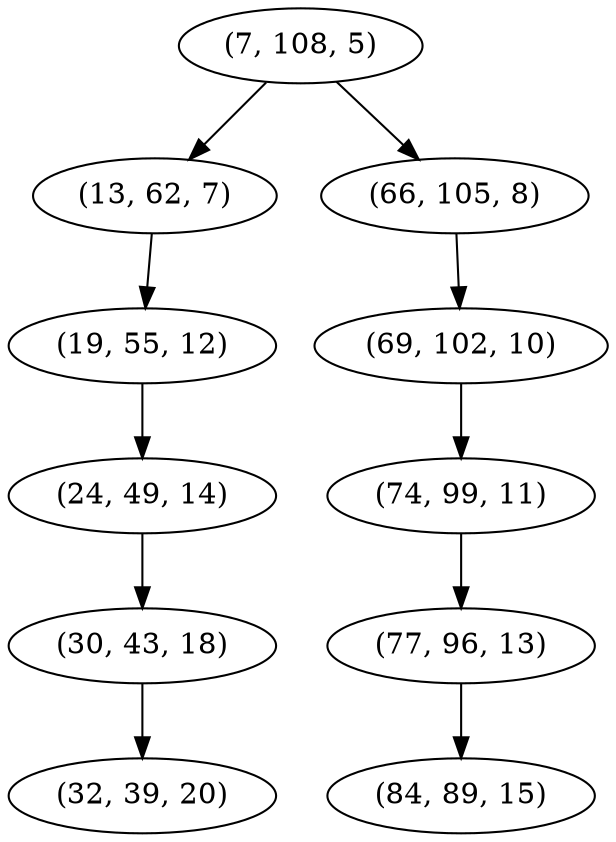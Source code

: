 digraph tree {
    "(7, 108, 5)";
    "(13, 62, 7)";
    "(19, 55, 12)";
    "(24, 49, 14)";
    "(30, 43, 18)";
    "(32, 39, 20)";
    "(66, 105, 8)";
    "(69, 102, 10)";
    "(74, 99, 11)";
    "(77, 96, 13)";
    "(84, 89, 15)";
    "(7, 108, 5)" -> "(13, 62, 7)";
    "(7, 108, 5)" -> "(66, 105, 8)";
    "(13, 62, 7)" -> "(19, 55, 12)";
    "(19, 55, 12)" -> "(24, 49, 14)";
    "(24, 49, 14)" -> "(30, 43, 18)";
    "(30, 43, 18)" -> "(32, 39, 20)";
    "(66, 105, 8)" -> "(69, 102, 10)";
    "(69, 102, 10)" -> "(74, 99, 11)";
    "(74, 99, 11)" -> "(77, 96, 13)";
    "(77, 96, 13)" -> "(84, 89, 15)";
}
